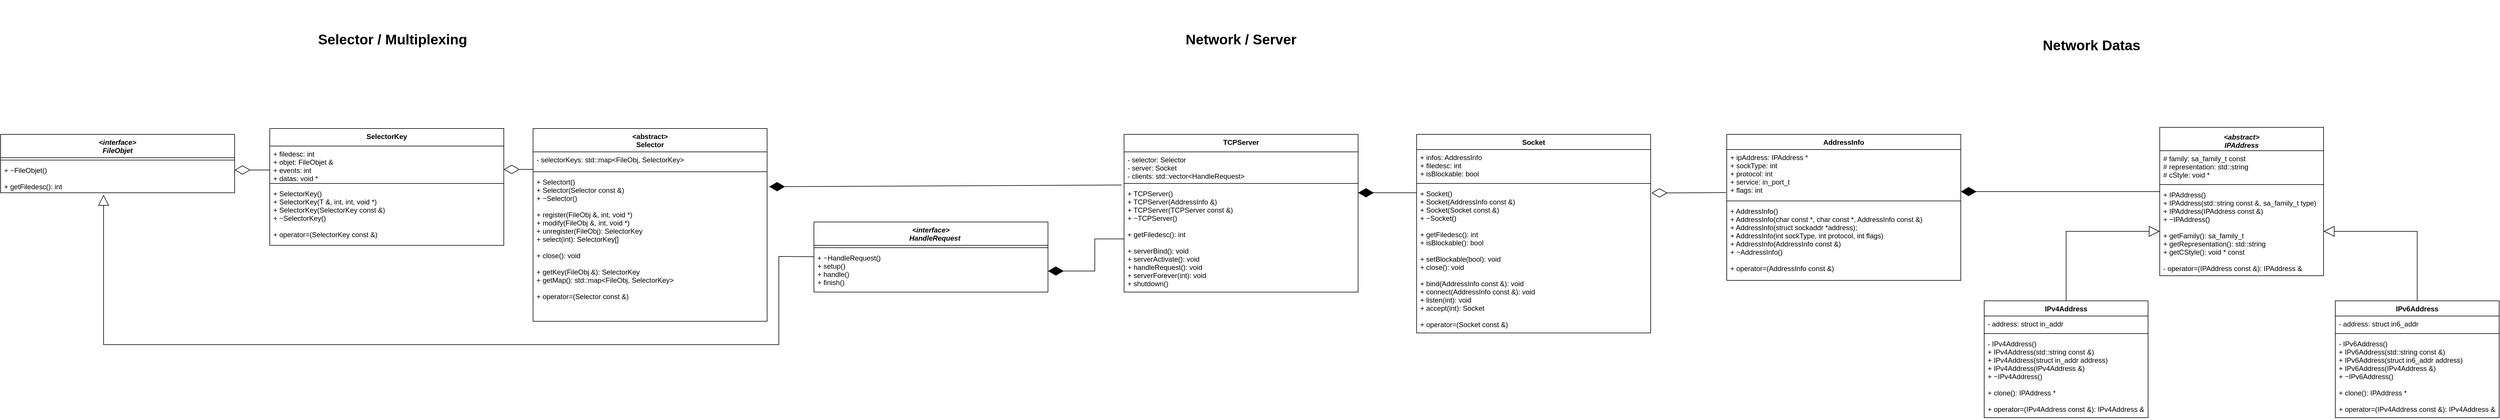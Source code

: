 <mxfile version="16.2.4" type="device"><diagram name="Page-1" id="929967ad-93f9-6ef4-fab6-5d389245f69c"><mxGraphModel dx="5569" dy="1146" grid="1" gridSize="10" guides="1" tooltips="1" connect="1" arrows="1" fold="1" page="1" pageScale="1.5" pageWidth="1169" pageHeight="826" background="none" math="0" shadow="0"><root><mxCell id="0" style=";html=1;"/><mxCell id="1" style=";html=1;" parent="0"/><mxCell id="9g8wFQ5CI78rzDATGCAP-6" value="&lt;abstract&gt;&#10;IPAddress" style="swimlane;fontStyle=3;align=center;verticalAlign=bottom;childLayout=stackLayout;horizontal=1;startSize=40;horizontalStack=0;resizeParent=1;resizeParentMax=0;resizeLast=0;collapsible=1;marginBottom=0;" parent="1" vertex="1"><mxGeometry x="780" y="228" width="280" height="254" as="geometry"><mxRectangle x="780" y="240" width="100" height="26" as="alternateBounds"/></mxGeometry></mxCell><mxCell id="9g8wFQ5CI78rzDATGCAP-7" value="# family: sa_family_t const&#10;# representation: std::string&#10;# cStyle: void *&#10;" style="text;strokeColor=none;fillColor=none;align=left;verticalAlign=top;spacingLeft=4;spacingRight=4;overflow=hidden;rotatable=0;points=[[0,0.5],[1,0.5]];portConstraint=eastwest;" parent="9g8wFQ5CI78rzDATGCAP-6" vertex="1"><mxGeometry y="40" width="280" height="54" as="geometry"/></mxCell><mxCell id="9g8wFQ5CI78rzDATGCAP-8" value="" style="line;strokeWidth=1;fillColor=none;align=left;verticalAlign=middle;spacingTop=-1;spacingLeft=3;spacingRight=3;rotatable=0;labelPosition=right;points=[];portConstraint=eastwest;" parent="9g8wFQ5CI78rzDATGCAP-6" vertex="1"><mxGeometry y="94" width="280" height="8" as="geometry"/></mxCell><mxCell id="9g8wFQ5CI78rzDATGCAP-9" value="+ IPAddress()&#10;+ IPAddress(std::string const &amp;, sa_family_t type)&#10;+ IPAddress(IPAddress const &amp;)&#10;+ ~IPAddress()&#10;&#10;+ getFamily(): sa_family_t&#10;+ getRepresentation(): std::string&#10;+ getCStyle(): void * const&#10;&#10;- operator=(IPAddress const &amp;): IPAddress &amp;" style="text;strokeColor=none;fillColor=none;align=left;verticalAlign=top;spacingLeft=4;spacingRight=4;overflow=hidden;rotatable=0;points=[[0,0.5],[1,0.5]];portConstraint=eastwest;fontStyle=0" parent="9g8wFQ5CI78rzDATGCAP-6" vertex="1"><mxGeometry y="102" width="280" height="152" as="geometry"/></mxCell><mxCell id="9g8wFQ5CI78rzDATGCAP-27" value="" style="endArrow=block;endSize=16;endFill=0;html=1;rounded=0;exitX=0.5;exitY=0;exitDx=0;exitDy=0;entryX=0;entryY=0.5;entryDx=0;entryDy=0;" parent="1" target="9g8wFQ5CI78rzDATGCAP-9" edge="1"><mxGeometry width="160" relative="1" as="geometry"><mxPoint x="620" y="525" as="sourcePoint"/><mxPoint x="750" y="450" as="targetPoint"/><Array as="points"><mxPoint x="620" y="419"/><mxPoint x="620" y="406"/></Array></mxGeometry></mxCell><mxCell id="9g8wFQ5CI78rzDATGCAP-28" value="" style="endArrow=block;endSize=16;endFill=0;html=1;rounded=0;entryX=1;entryY=0.5;entryDx=0;entryDy=0;exitX=0.5;exitY=0;exitDx=0;exitDy=0;" parent="1" target="9g8wFQ5CI78rzDATGCAP-9" edge="1"><mxGeometry width="160" relative="1" as="geometry"><mxPoint x="1220" y="525" as="sourcePoint"/><mxPoint x="1380" y="419" as="targetPoint"/><Array as="points"><mxPoint x="1220" y="406"/></Array></mxGeometry></mxCell><mxCell id="wqd82JeTupFohGKB9hLJ-1" value="AddressInfo" style="swimlane;fontStyle=1;align=center;verticalAlign=top;childLayout=stackLayout;horizontal=1;startSize=26;horizontalStack=0;resizeParent=1;resizeParentMax=0;resizeLast=0;collapsible=1;marginBottom=0;" parent="1" vertex="1"><mxGeometry x="40" y="240" width="400" height="250" as="geometry"/></mxCell><mxCell id="wqd82JeTupFohGKB9hLJ-2" value="+ ipAddress: IPAddress *&#10;+ sockType: int&#10;+ protocol: int&#10;+ service: in_port_t&#10;+ flags: int" style="text;strokeColor=none;fillColor=none;align=left;verticalAlign=top;spacingLeft=4;spacingRight=4;overflow=hidden;rotatable=0;points=[[0,0.5],[1,0.5]];portConstraint=eastwest;direction=south;" parent="wqd82JeTupFohGKB9hLJ-1" vertex="1"><mxGeometry y="26" width="400" height="84" as="geometry"/></mxCell><mxCell id="wqd82JeTupFohGKB9hLJ-3" value="" style="line;strokeWidth=1;fillColor=none;align=left;verticalAlign=middle;spacingTop=-1;spacingLeft=3;spacingRight=3;rotatable=0;labelPosition=right;points=[];portConstraint=eastwest;" parent="wqd82JeTupFohGKB9hLJ-1" vertex="1"><mxGeometry y="110" width="400" height="8" as="geometry"/></mxCell><mxCell id="wqd82JeTupFohGKB9hLJ-4" value="+ AddressInfo()&#10;+ AddressInfo(char const *, char const *, AddressInfo const &amp;)&#10;+ AddressInfo(struct sockaddr *address);&#10;+ AddressInfo(int sockType, int protocol, int flags)&#10;+ AddressInfo(AddressInfo const &amp;)&#10;+ ~AddressInfo()&#10;&#10;+ operator=(AddressInfo const &amp;)" style="text;strokeColor=none;fillColor=none;align=left;verticalAlign=top;spacingLeft=4;spacingRight=4;overflow=hidden;rotatable=0;points=[[0,0.5],[1,0.5]];portConstraint=eastwest;fontStyle=0" parent="wqd82JeTupFohGKB9hLJ-1" vertex="1"><mxGeometry y="118" width="400" height="132" as="geometry"/></mxCell><mxCell id="wqd82JeTupFohGKB9hLJ-8" value="" style="endArrow=diamondThin;endFill=1;endSize=24;html=1;rounded=0;" parent="1" edge="1"><mxGeometry width="160" relative="1" as="geometry"><mxPoint x="780" y="338" as="sourcePoint"/><mxPoint x="440" y="338" as="targetPoint"/><Array as="points"/></mxGeometry></mxCell><mxCell id="xDVPMbtAb4q54fRRfa8R-3" value="IPv4Address" style="swimlane;fontStyle=1;align=center;verticalAlign=top;childLayout=stackLayout;horizontal=1;startSize=26;horizontalStack=0;resizeParent=1;resizeParentMax=0;resizeLast=0;collapsible=1;marginBottom=0;" parent="1" vertex="1"><mxGeometry x="480" y="525" width="280" height="200" as="geometry"/></mxCell><mxCell id="xDVPMbtAb4q54fRRfa8R-4" value="- address: struct in_addr" style="text;strokeColor=none;fillColor=none;align=left;verticalAlign=top;spacingLeft=4;spacingRight=4;overflow=hidden;rotatable=0;points=[[0,0.5],[1,0.5]];portConstraint=eastwest;" parent="xDVPMbtAb4q54fRRfa8R-3" vertex="1"><mxGeometry y="26" width="280" height="26" as="geometry"/></mxCell><mxCell id="xDVPMbtAb4q54fRRfa8R-5" value="" style="line;strokeWidth=1;fillColor=none;align=left;verticalAlign=middle;spacingTop=-1;spacingLeft=3;spacingRight=3;rotatable=0;labelPosition=right;points=[];portConstraint=eastwest;" parent="xDVPMbtAb4q54fRRfa8R-3" vertex="1"><mxGeometry y="52" width="280" height="8" as="geometry"/></mxCell><mxCell id="xDVPMbtAb4q54fRRfa8R-6" value="- IPv4Address()&#10;+ IPv4Address(std::string const &amp;)&#10;+ IPv4Address(struct in_addr address)&#10;+ IPv4Address(IPv4Address &amp;)&#10;+ ~IPv4Address()&#10;&#10;+ clone(): IPAddress *&#10;&#10;+ operator=(IPv4Address const &amp;): IPv4Address &amp;&#10;" style="text;strokeColor=none;fillColor=none;align=left;verticalAlign=top;spacingLeft=4;spacingRight=4;overflow=hidden;rotatable=0;points=[[0,0.5],[1,0.5]];portConstraint=eastwest;" parent="xDVPMbtAb4q54fRRfa8R-3" vertex="1"><mxGeometry y="60" width="280" height="140" as="geometry"/></mxCell><mxCell id="xDVPMbtAb4q54fRRfa8R-7" value="IPv6Address" style="swimlane;fontStyle=1;align=center;verticalAlign=top;childLayout=stackLayout;horizontal=1;startSize=26;horizontalStack=0;resizeParent=1;resizeParentMax=0;resizeLast=0;collapsible=1;marginBottom=0;" parent="1" vertex="1"><mxGeometry x="1080" y="525" width="280" height="200" as="geometry"/></mxCell><mxCell id="xDVPMbtAb4q54fRRfa8R-8" value="- address: struct in6_addr" style="text;strokeColor=none;fillColor=none;align=left;verticalAlign=top;spacingLeft=4;spacingRight=4;overflow=hidden;rotatable=0;points=[[0,0.5],[1,0.5]];portConstraint=eastwest;" parent="xDVPMbtAb4q54fRRfa8R-7" vertex="1"><mxGeometry y="26" width="280" height="26" as="geometry"/></mxCell><mxCell id="xDVPMbtAb4q54fRRfa8R-9" value="" style="line;strokeWidth=1;fillColor=none;align=left;verticalAlign=middle;spacingTop=-1;spacingLeft=3;spacingRight=3;rotatable=0;labelPosition=right;points=[];portConstraint=eastwest;" parent="xDVPMbtAb4q54fRRfa8R-7" vertex="1"><mxGeometry y="52" width="280" height="8" as="geometry"/></mxCell><mxCell id="xDVPMbtAb4q54fRRfa8R-10" value="- IPv6Address()&#10;+ IPv6Address(std::string const &amp;)&#10;+ IPv6Address(struct in6_addr address)&#10;+ IPv6Address(IPv4Address &amp;)&#10;+ ~IPv6Address()&#10;&#10;+ clone(): IPAddress *&#10;&#10;+ operator=(IPv4Address const &amp;): IPv4Address &amp;&#10;" style="text;strokeColor=none;fillColor=none;align=left;verticalAlign=top;spacingLeft=4;spacingRight=4;overflow=hidden;rotatable=0;points=[[0,0.5],[1,0.5]];portConstraint=eastwest;" parent="xDVPMbtAb4q54fRRfa8R-7" vertex="1"><mxGeometry y="60" width="280" height="140" as="geometry"/></mxCell><mxCell id="j3VYzS4IDnfipmHzvKG--1" value="Socket" style="swimlane;fontStyle=1;align=center;verticalAlign=top;childLayout=stackLayout;horizontal=1;startSize=26;horizontalStack=0;resizeParent=1;resizeParentMax=0;resizeLast=0;collapsible=1;marginBottom=0;" parent="1" vertex="1"><mxGeometry x="-490" y="240" width="400" height="340" as="geometry"/></mxCell><mxCell id="j3VYzS4IDnfipmHzvKG--2" value="+ infos: AddressInfo&#10;+ filedesc: int&#10;+ isBlockable: bool&#10;" style="text;strokeColor=none;fillColor=none;align=left;verticalAlign=top;spacingLeft=4;spacingRight=4;overflow=hidden;rotatable=0;points=[[0,0.5],[1,0.5]];portConstraint=eastwest;direction=south;" parent="j3VYzS4IDnfipmHzvKG--1" vertex="1"><mxGeometry y="26" width="400" height="54" as="geometry"/></mxCell><mxCell id="j3VYzS4IDnfipmHzvKG--3" value="" style="line;strokeWidth=1;fillColor=none;align=left;verticalAlign=middle;spacingTop=-1;spacingLeft=3;spacingRight=3;rotatable=0;labelPosition=right;points=[];portConstraint=eastwest;" parent="j3VYzS4IDnfipmHzvKG--1" vertex="1"><mxGeometry y="80" width="400" height="8" as="geometry"/></mxCell><mxCell id="j3VYzS4IDnfipmHzvKG--4" value="+ Socket()&#10;+ Socket(AddressInfo const &amp;)&#10;+ Socket(Socket const &amp;)&#10;+ ~Socket()&#10;&#10;+ getFiledesc(): int&#10;+ isBlockable(): bool&#10;&#10;+ setBlockable(bool): void&#10;+ close(): void&#10;&#10;+ bind(AddressInfo const &amp;): void&#10;+ connect(AddressInfo const &amp;): void&#10;+ listen(int): void&#10;+ accept(int): Socket&#10;&#10;+ operator=(Socket const &amp;)&#10;&#10;" style="text;strokeColor=none;fillColor=none;align=left;verticalAlign=top;spacingLeft=4;spacingRight=4;overflow=hidden;rotatable=0;points=[[0,0.5],[1,0.5]];portConstraint=eastwest;fontStyle=0" parent="j3VYzS4IDnfipmHzvKG--1" vertex="1"><mxGeometry y="88" width="400" height="252" as="geometry"/></mxCell><mxCell id="j3VYzS4IDnfipmHzvKG--18" value="Network Datas" style="text;align=center;fontStyle=1;verticalAlign=middle;spacingLeft=3;spacingRight=3;strokeColor=none;rotatable=0;points=[[0,0.5],[1,0.5]];portConstraint=eastwest;fontSize=24;" parent="1" vertex="1"><mxGeometry x="310" y="20" width="707" height="130" as="geometry"/></mxCell><mxCell id="j3VYzS4IDnfipmHzvKG--19" value="Network / Server" style="text;align=center;fontStyle=1;verticalAlign=middle;spacingLeft=3;spacingRight=3;strokeColor=none;rotatable=0;points=[[0,0.5],[1,0.5]];portConstraint=eastwest;fontSize=24;" parent="1" vertex="1"><mxGeometry x="-1143.5" y="10" width="707" height="130" as="geometry"/></mxCell><mxCell id="j3VYzS4IDnfipmHzvKG--20" value="&lt;abstract&gt;&#10;Selector" style="swimlane;fontStyle=1;align=center;verticalAlign=top;childLayout=stackLayout;horizontal=1;startSize=40;horizontalStack=0;resizeParent=1;resizeParentMax=0;resizeLast=0;collapsible=1;marginBottom=0;" parent="1" vertex="1"><mxGeometry x="-2000" y="230" width="400" height="330" as="geometry"/></mxCell><mxCell id="j3VYzS4IDnfipmHzvKG--21" value="- selectorKeys: std::map&lt;FileObj, SelectorKey&gt;" style="text;strokeColor=none;fillColor=none;align=left;verticalAlign=top;spacingLeft=4;spacingRight=4;overflow=hidden;rotatable=0;points=[[0,0.5],[1,0.5]];portConstraint=eastwest;direction=south;" parent="j3VYzS4IDnfipmHzvKG--20" vertex="1"><mxGeometry y="40" width="400" height="30" as="geometry"/></mxCell><mxCell id="j3VYzS4IDnfipmHzvKG--22" value="" style="line;strokeWidth=1;fillColor=none;align=left;verticalAlign=middle;spacingTop=-1;spacingLeft=3;spacingRight=3;rotatable=0;labelPosition=right;points=[];portConstraint=eastwest;" parent="j3VYzS4IDnfipmHzvKG--20" vertex="1"><mxGeometry y="70" width="400" height="8" as="geometry"/></mxCell><mxCell id="j3VYzS4IDnfipmHzvKG--23" value="+ Selectort()&#10;+ Selector(Selector const &amp;)&#10;+ ~Selector()&#10;&#10;+ register(FileObj &amp;, int, void *)&#10;+ modify(FileObj &amp;, int, void *)&#10;+ unregister(FileObj): SelectorKey&#10;+ select(int): SelectorKey[]&#10;&#10;+ close(): void&#10;&#10;+ getKey(FileObj &amp;): SelectorKey&#10;+ getMap(): std::map&lt;FileObj, SelectorKey&gt;&#10;&#10;+ operator=(Selector const &amp;)" style="text;strokeColor=none;fillColor=none;align=left;verticalAlign=top;spacingLeft=4;spacingRight=4;overflow=hidden;rotatable=0;points=[[0,0.5],[1,0.5]];portConstraint=eastwest;fontStyle=0" parent="j3VYzS4IDnfipmHzvKG--20" vertex="1"><mxGeometry y="78" width="400" height="252" as="geometry"/></mxCell><mxCell id="j3VYzS4IDnfipmHzvKG--26" value="SelectorKey" style="swimlane;fontStyle=1;align=center;verticalAlign=top;childLayout=stackLayout;horizontal=1;startSize=30;horizontalStack=0;resizeParent=1;resizeParentMax=0;resizeLast=0;collapsible=1;marginBottom=0;" parent="1" vertex="1"><mxGeometry x="-2450" y="230" width="400" height="200" as="geometry"/></mxCell><mxCell id="j3VYzS4IDnfipmHzvKG--27" value="+ filedesc: int&#10;+ objet: FileObjet &amp;&#10;+ events: int&#10;+ datas: void *&#10;" style="text;strokeColor=none;fillColor=none;align=left;verticalAlign=top;spacingLeft=4;spacingRight=4;overflow=hidden;rotatable=0;points=[[0,0.5],[1,0.5]];portConstraint=eastwest;direction=south;" parent="j3VYzS4IDnfipmHzvKG--26" vertex="1"><mxGeometry y="30" width="400" height="60" as="geometry"/></mxCell><mxCell id="j3VYzS4IDnfipmHzvKG--28" value="" style="line;strokeWidth=1;fillColor=none;align=left;verticalAlign=middle;spacingTop=-1;spacingLeft=3;spacingRight=3;rotatable=0;labelPosition=right;points=[];portConstraint=eastwest;" parent="j3VYzS4IDnfipmHzvKG--26" vertex="1"><mxGeometry y="90" width="400" height="8" as="geometry"/></mxCell><mxCell id="j3VYzS4IDnfipmHzvKG--29" value="+ SelectorKey()&#10;+ SelectorKey(T &amp;, int, int, void *)&#10;+ SelectorKey(SelectorKey const &amp;)&#10;+ ~SelectorKey()&#10;&#10;+ operator=(SelectorKey const &amp;)" style="text;strokeColor=none;fillColor=none;align=left;verticalAlign=top;spacingLeft=4;spacingRight=4;overflow=hidden;rotatable=0;points=[[0,0.5],[1,0.5]];portConstraint=eastwest;fontStyle=0" parent="j3VYzS4IDnfipmHzvKG--26" vertex="1"><mxGeometry y="98" width="400" height="102" as="geometry"/></mxCell><mxCell id="XqV6AA5ABK0mT-hbMeVy-1" value="&lt;interface&gt;&#10;FileObjet" style="swimlane;fontStyle=3;align=center;verticalAlign=top;childLayout=stackLayout;horizontal=1;startSize=40;horizontalStack=0;resizeParent=1;resizeParentMax=0;resizeLast=0;collapsible=1;marginBottom=0;" parent="1" vertex="1"><mxGeometry x="-2910" y="240" width="400" height="100" as="geometry"/></mxCell><mxCell id="XqV6AA5ABK0mT-hbMeVy-3" value="" style="line;strokeWidth=1;fillColor=none;align=left;verticalAlign=middle;spacingTop=-1;spacingLeft=3;spacingRight=3;rotatable=0;labelPosition=right;points=[];portConstraint=eastwest;" parent="XqV6AA5ABK0mT-hbMeVy-1" vertex="1"><mxGeometry y="40" width="400" height="8" as="geometry"/></mxCell><mxCell id="XqV6AA5ABK0mT-hbMeVy-4" value="+ ~FileObjet()&#10;&#10;+ getFiledesc(): int" style="text;strokeColor=none;fillColor=none;align=left;verticalAlign=top;spacingLeft=4;spacingRight=4;overflow=hidden;rotatable=0;points=[[0,0.5],[1,0.5]];portConstraint=eastwest;fontStyle=0" parent="XqV6AA5ABK0mT-hbMeVy-1" vertex="1"><mxGeometry y="48" width="400" height="52" as="geometry"/></mxCell><mxCell id="XqV6AA5ABK0mT-hbMeVy-9" value="" style="endArrow=diamondThin;endFill=0;endSize=24;html=1;rounded=0;entryX=1.004;entryY=0.049;entryDx=0;entryDy=0;entryPerimeter=0;exitX=0.877;exitY=1.003;exitDx=0;exitDy=0;exitPerimeter=0;" parent="1" source="wqd82JeTupFohGKB9hLJ-2" target="j3VYzS4IDnfipmHzvKG--4" edge="1"><mxGeometry width="160" relative="1" as="geometry"><mxPoint x="-80" y="330" as="sourcePoint"/><mxPoint x="30" y="330" as="targetPoint"/><Array as="points"/></mxGeometry></mxCell><mxCell id="XqV6AA5ABK0mT-hbMeVy-11" value="" style="endArrow=diamondThin;endFill=0;endSize=24;html=1;rounded=0;" parent="1" edge="1"><mxGeometry width="160" relative="1" as="geometry"><mxPoint x="-2450" y="301" as="sourcePoint"/><mxPoint x="-2510" y="301" as="targetPoint"/><Array as="points"/></mxGeometry></mxCell><mxCell id="XqV6AA5ABK0mT-hbMeVy-13" value="" style="endArrow=diamondThin;endFill=0;endSize=24;html=1;rounded=0;" parent="1" edge="1"><mxGeometry width="160" relative="1" as="geometry"><mxPoint x="-2000.0" y="300" as="sourcePoint"/><mxPoint x="-2050" y="300" as="targetPoint"/><Array as="points"/></mxGeometry></mxCell><mxCell id="XqV6AA5ABK0mT-hbMeVy-14" value="Selector / Multiplexing" style="text;align=center;fontStyle=1;verticalAlign=middle;spacingLeft=3;spacingRight=3;strokeColor=none;rotatable=0;points=[[0,0.5],[1,0.5]];portConstraint=eastwest;fontSize=24;" parent="1" vertex="1"><mxGeometry x="-2593.5" y="10" width="707" height="130" as="geometry"/></mxCell><mxCell id="XqV6AA5ABK0mT-hbMeVy-15" value="TCPServer" style="swimlane;fontStyle=1;align=center;verticalAlign=top;childLayout=stackLayout;horizontal=1;startSize=30;horizontalStack=0;resizeParent=1;resizeParentMax=0;resizeLast=0;collapsible=1;marginBottom=0;" parent="1" vertex="1"><mxGeometry x="-990" y="240" width="400" height="270" as="geometry"/></mxCell><mxCell id="XqV6AA5ABK0mT-hbMeVy-16" value="- selector: Selector&#10;- server: Socket&#10;- clients: std::vector&lt;HandleRequest&gt;" style="text;strokeColor=none;fillColor=none;align=left;verticalAlign=top;spacingLeft=4;spacingRight=4;overflow=hidden;rotatable=0;points=[[0,0.5],[1,0.5]];portConstraint=eastwest;direction=south;" parent="XqV6AA5ABK0mT-hbMeVy-15" vertex="1"><mxGeometry y="30" width="400" height="50" as="geometry"/></mxCell><mxCell id="XqV6AA5ABK0mT-hbMeVy-17" value="" style="line;strokeWidth=1;fillColor=none;align=left;verticalAlign=middle;spacingTop=-1;spacingLeft=3;spacingRight=3;rotatable=0;labelPosition=right;points=[];portConstraint=eastwest;" parent="XqV6AA5ABK0mT-hbMeVy-15" vertex="1"><mxGeometry y="80" width="400" height="8" as="geometry"/></mxCell><mxCell id="XqV6AA5ABK0mT-hbMeVy-22" value="" style="endArrow=diamondThin;endFill=1;endSize=24;html=1;rounded=0;" parent="XqV6AA5ABK0mT-hbMeVy-15" edge="1"><mxGeometry width="160" relative="1" as="geometry"><mxPoint x="500" y="100" as="sourcePoint"/><mxPoint x="400" y="100" as="targetPoint"/><Array as="points"/></mxGeometry></mxCell><mxCell id="XqV6AA5ABK0mT-hbMeVy-18" value="+ TCPServer()&#10;+ TCPServer(AddressInfo &amp;)&#10;+ TCPServer(TCPServer const &amp;)&#10;+ ~TCPServer()&#10;&#10;+ getFiledesc(): int&#10;&#10;+ serverBind(): void&#10;+ serverActivate(): void&#10;+ handleRequest(): void&#10;+ serverForever(int): void&#10;+ shutdown()" style="text;strokeColor=none;fillColor=none;align=left;verticalAlign=top;spacingLeft=4;spacingRight=4;overflow=hidden;rotatable=0;points=[[0,0.5],[1,0.5]];portConstraint=eastwest;fontStyle=0" parent="XqV6AA5ABK0mT-hbMeVy-15" vertex="1"><mxGeometry y="88" width="400" height="182" as="geometry"/></mxCell><mxCell id="XqV6AA5ABK0mT-hbMeVy-24" value="" style="endArrow=diamondThin;endFill=1;endSize=24;html=1;rounded=0;entryX=1.009;entryY=0.086;entryDx=0;entryDy=0;entryPerimeter=0;exitX=-0.01;exitY=-0.007;exitDx=0;exitDy=0;exitPerimeter=0;" parent="1" source="XqV6AA5ABK0mT-hbMeVy-18" target="j3VYzS4IDnfipmHzvKG--23" edge="1"><mxGeometry width="160" relative="1" as="geometry"><mxPoint x="-990" y="340" as="sourcePoint"/><mxPoint x="-1090" y="340" as="targetPoint"/><Array as="points"/></mxGeometry></mxCell><mxCell id="XqV6AA5ABK0mT-hbMeVy-25" value="&lt;interface&gt;&#10;    HandleRequest" style="swimlane;fontStyle=3;align=center;verticalAlign=top;childLayout=stackLayout;horizontal=1;startSize=40;horizontalStack=0;resizeParent=1;resizeParentMax=0;resizeLast=0;collapsible=1;marginBottom=0;" parent="1" vertex="1"><mxGeometry x="-1520" y="390" width="400" height="120" as="geometry"/></mxCell><mxCell id="XqV6AA5ABK0mT-hbMeVy-26" value="" style="line;strokeWidth=1;fillColor=none;align=left;verticalAlign=middle;spacingTop=-1;spacingLeft=3;spacingRight=3;rotatable=0;labelPosition=right;points=[];portConstraint=eastwest;" parent="XqV6AA5ABK0mT-hbMeVy-25" vertex="1"><mxGeometry y="40" width="400" height="8" as="geometry"/></mxCell><mxCell id="XqV6AA5ABK0mT-hbMeVy-27" value="+ ~HandleRequest()&#10;+ setup()&#10;+ handle()&#10;+ finish()" style="text;strokeColor=none;fillColor=none;align=left;verticalAlign=top;spacingLeft=4;spacingRight=4;overflow=hidden;rotatable=0;points=[[0,0.5],[1,0.5]];portConstraint=eastwest;fontStyle=0" parent="XqV6AA5ABK0mT-hbMeVy-25" vertex="1"><mxGeometry y="48" width="400" height="72" as="geometry"/></mxCell><mxCell id="XqV6AA5ABK0mT-hbMeVy-28" value="" style="endArrow=block;endSize=16;endFill=0;html=1;rounded=0;entryX=0.44;entryY=1.064;entryDx=0;entryDy=0;entryPerimeter=0;exitX=0.001;exitY=0.159;exitDx=0;exitDy=0;exitPerimeter=0;" parent="1" source="XqV6AA5ABK0mT-hbMeVy-27" target="XqV6AA5ABK0mT-hbMeVy-4" edge="1"><mxGeometry width="160" relative="1" as="geometry"><mxPoint x="-1580" y="450" as="sourcePoint"/><mxPoint x="-1610" y="689.17" as="targetPoint"/><Array as="points"><mxPoint x="-1580" y="449"/><mxPoint x="-1580" y="600"/><mxPoint x="-2330" y="600"/><mxPoint x="-2734" y="600"/></Array></mxGeometry></mxCell><mxCell id="XqV6AA5ABK0mT-hbMeVy-29" value="" style="endArrow=diamondThin;endFill=1;endSize=24;html=1;rounded=0;entryX=1;entryY=0.5;entryDx=0;entryDy=0;exitX=0;exitY=0.5;exitDx=0;exitDy=0;" parent="1" source="XqV6AA5ABK0mT-hbMeVy-18" target="XqV6AA5ABK0mT-hbMeVy-27" edge="1"><mxGeometry width="160" relative="1" as="geometry"><mxPoint x="-1080" y="390" as="sourcePoint"/><mxPoint x="-1196.4" y="680.002" as="targetPoint"/><Array as="points"><mxPoint x="-1040" y="419"/><mxPoint x="-1040" y="474"/><mxPoint x="-1090" y="474"/></Array></mxGeometry></mxCell></root></mxGraphModel></diagram></mxfile>
